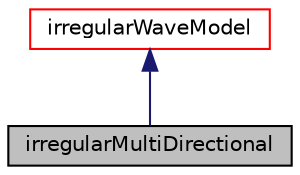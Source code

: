 digraph "irregularMultiDirectional"
{
  bgcolor="transparent";
  edge [fontname="Helvetica",fontsize="10",labelfontname="Helvetica",labelfontsize="10"];
  node [fontname="Helvetica",fontsize="10",shape=record];
  Node1 [label="irregularMultiDirectional",height=0.2,width=0.4,color="black", fillcolor="grey75", style="filled" fontcolor="black"];
  Node2 -> Node1 [dir="back",color="midnightblue",fontsize="10",style="solid",fontname="Helvetica"];
  Node2 [label="irregularWaveModel",height=0.2,width=0.4,color="red",URL="$classFoam_1_1waveModels_1_1irregularWaveModel.html"];
}
